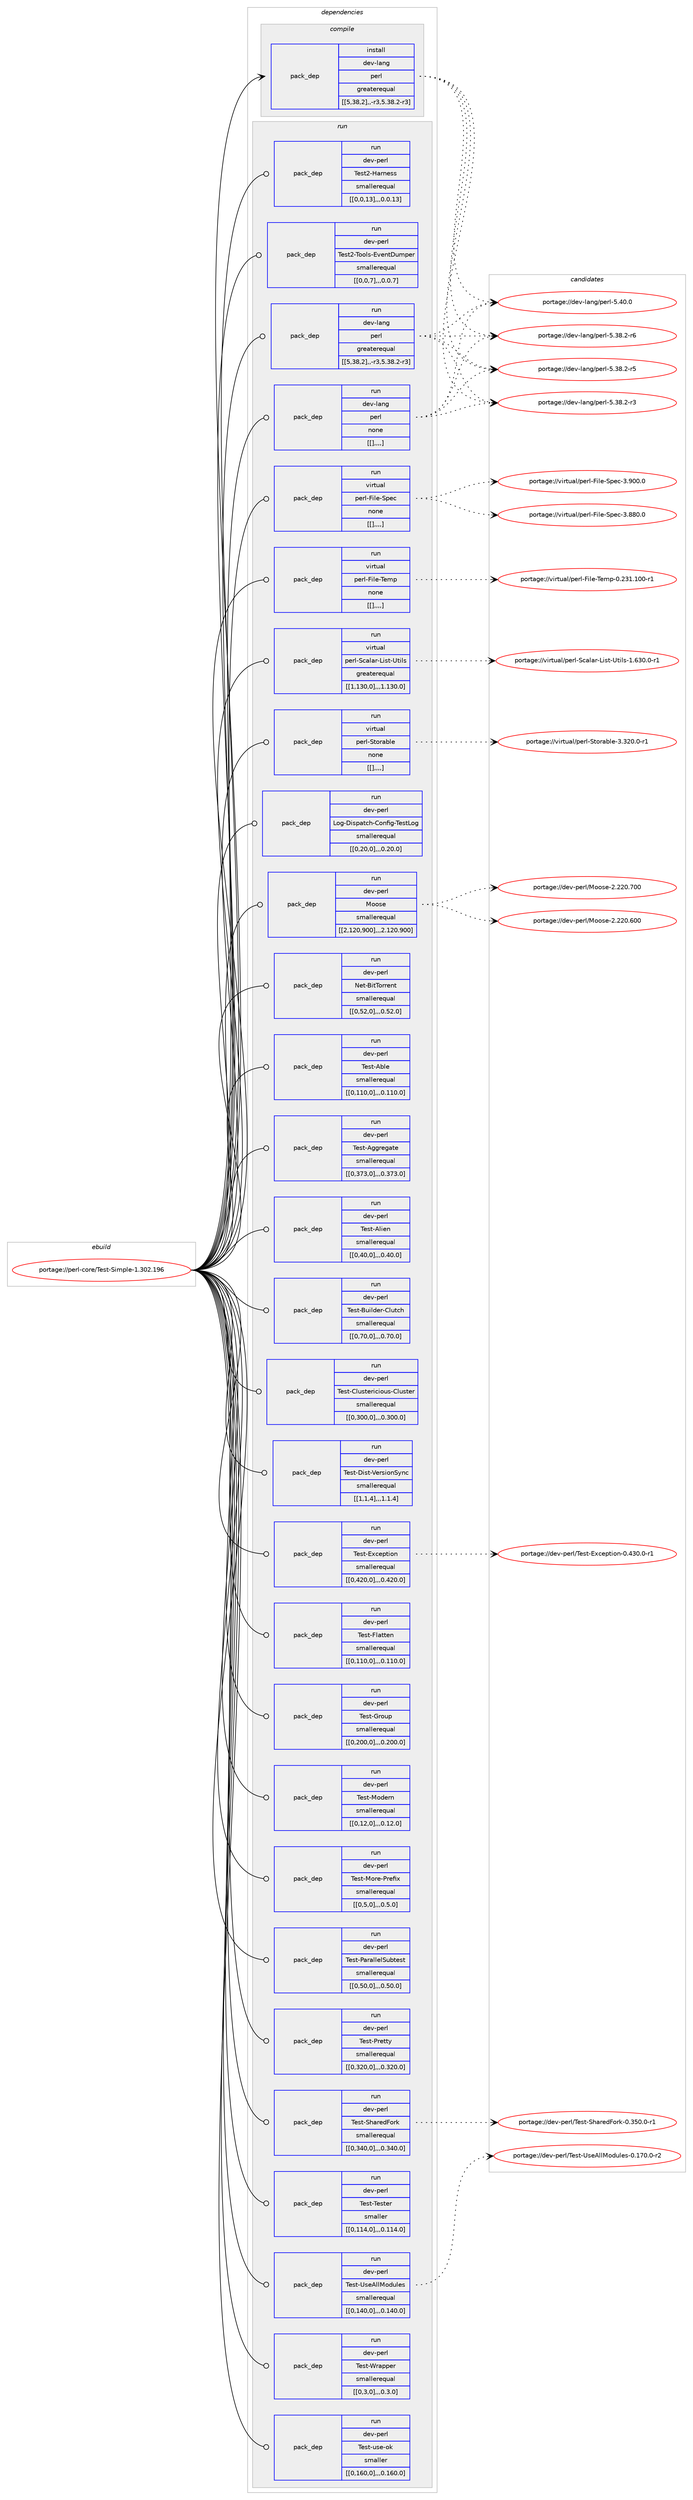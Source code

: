 digraph prolog {

# *************
# Graph options
# *************

newrank=true;
concentrate=true;
compound=true;
graph [rankdir=LR,fontname=Helvetica,fontsize=10,ranksep=1.5];#, ranksep=2.5, nodesep=0.2];
edge  [arrowhead=vee];
node  [fontname=Helvetica,fontsize=10];

# **********
# The ebuild
# **********

subgraph cluster_leftcol {
color=gray;
label=<<i>ebuild</i>>;
id [label="portage://perl-core/Test-Simple-1.302.196", color=red, width=4, href="../perl-core/Test-Simple-1.302.196.svg"];
}

# ****************
# The dependencies
# ****************

subgraph cluster_midcol {
color=gray;
label=<<i>dependencies</i>>;
subgraph cluster_compile {
fillcolor="#eeeeee";
style=filled;
label=<<i>compile</i>>;
subgraph pack3307 {
dependency5104 [label=<<TABLE BORDER="0" CELLBORDER="1" CELLSPACING="0" CELLPADDING="4" WIDTH="220"><TR><TD ROWSPAN="6" CELLPADDING="30">pack_dep</TD></TR><TR><TD WIDTH="110">install</TD></TR><TR><TD>dev-lang</TD></TR><TR><TD>perl</TD></TR><TR><TD>greaterequal</TD></TR><TR><TD>[[5,38,2],,-r3,5.38.2-r3]</TD></TR></TABLE>>, shape=none, color=blue];
}
id:e -> dependency5104:w [weight=20,style="solid",arrowhead="vee"];
}
subgraph cluster_compileandrun {
fillcolor="#eeeeee";
style=filled;
label=<<i>compile and run</i>>;
}
subgraph cluster_run {
fillcolor="#eeeeee";
style=filled;
label=<<i>run</i>>;
subgraph pack3308 {
dependency5105 [label=<<TABLE BORDER="0" CELLBORDER="1" CELLSPACING="0" CELLPADDING="4" WIDTH="220"><TR><TD ROWSPAN="6" CELLPADDING="30">pack_dep</TD></TR><TR><TD WIDTH="110">run</TD></TR><TR><TD>dev-lang</TD></TR><TR><TD>perl</TD></TR><TR><TD>greaterequal</TD></TR><TR><TD>[[5,38,2],,-r3,5.38.2-r3]</TD></TR></TABLE>>, shape=none, color=blue];
}
id:e -> dependency5105:w [weight=20,style="solid",arrowhead="odot"];
subgraph pack3309 {
dependency5106 [label=<<TABLE BORDER="0" CELLBORDER="1" CELLSPACING="0" CELLPADDING="4" WIDTH="220"><TR><TD ROWSPAN="6" CELLPADDING="30">pack_dep</TD></TR><TR><TD WIDTH="110">run</TD></TR><TR><TD>dev-lang</TD></TR><TR><TD>perl</TD></TR><TR><TD>none</TD></TR><TR><TD>[[],,,,]</TD></TR></TABLE>>, shape=none, color=blue];
}
id:e -> dependency5106:w [weight=20,style="solid",arrowhead="odot"];
subgraph pack3310 {
dependency5107 [label=<<TABLE BORDER="0" CELLBORDER="1" CELLSPACING="0" CELLPADDING="4" WIDTH="220"><TR><TD ROWSPAN="6" CELLPADDING="30">pack_dep</TD></TR><TR><TD WIDTH="110">run</TD></TR><TR><TD>virtual</TD></TR><TR><TD>perl-File-Spec</TD></TR><TR><TD>none</TD></TR><TR><TD>[[],,,,]</TD></TR></TABLE>>, shape=none, color=blue];
}
id:e -> dependency5107:w [weight=20,style="solid",arrowhead="odot"];
subgraph pack3311 {
dependency5108 [label=<<TABLE BORDER="0" CELLBORDER="1" CELLSPACING="0" CELLPADDING="4" WIDTH="220"><TR><TD ROWSPAN="6" CELLPADDING="30">pack_dep</TD></TR><TR><TD WIDTH="110">run</TD></TR><TR><TD>virtual</TD></TR><TR><TD>perl-File-Temp</TD></TR><TR><TD>none</TD></TR><TR><TD>[[],,,,]</TD></TR></TABLE>>, shape=none, color=blue];
}
id:e -> dependency5108:w [weight=20,style="solid",arrowhead="odot"];
subgraph pack3312 {
dependency5109 [label=<<TABLE BORDER="0" CELLBORDER="1" CELLSPACING="0" CELLPADDING="4" WIDTH="220"><TR><TD ROWSPAN="6" CELLPADDING="30">pack_dep</TD></TR><TR><TD WIDTH="110">run</TD></TR><TR><TD>virtual</TD></TR><TR><TD>perl-Scalar-List-Utils</TD></TR><TR><TD>greaterequal</TD></TR><TR><TD>[[1,130,0],,,1.130.0]</TD></TR></TABLE>>, shape=none, color=blue];
}
id:e -> dependency5109:w [weight=20,style="solid",arrowhead="odot"];
subgraph pack3313 {
dependency5110 [label=<<TABLE BORDER="0" CELLBORDER="1" CELLSPACING="0" CELLPADDING="4" WIDTH="220"><TR><TD ROWSPAN="6" CELLPADDING="30">pack_dep</TD></TR><TR><TD WIDTH="110">run</TD></TR><TR><TD>virtual</TD></TR><TR><TD>perl-Storable</TD></TR><TR><TD>none</TD></TR><TR><TD>[[],,,,]</TD></TR></TABLE>>, shape=none, color=blue];
}
id:e -> dependency5110:w [weight=20,style="solid",arrowhead="odot"];
subgraph pack3314 {
dependency5111 [label=<<TABLE BORDER="0" CELLBORDER="1" CELLSPACING="0" CELLPADDING="4" WIDTH="220"><TR><TD ROWSPAN="6" CELLPADDING="30">pack_dep</TD></TR><TR><TD WIDTH="110">run</TD></TR><TR><TD>dev-perl</TD></TR><TR><TD>Log-Dispatch-Config-TestLog</TD></TR><TR><TD>smallerequal</TD></TR><TR><TD>[[0,20,0],,,0.20.0]</TD></TR></TABLE>>, shape=none, color=blue];
}
id:e -> dependency5111:w [weight=20,style="solid",arrowhead="odot"];
subgraph pack3315 {
dependency5112 [label=<<TABLE BORDER="0" CELLBORDER="1" CELLSPACING="0" CELLPADDING="4" WIDTH="220"><TR><TD ROWSPAN="6" CELLPADDING="30">pack_dep</TD></TR><TR><TD WIDTH="110">run</TD></TR><TR><TD>dev-perl</TD></TR><TR><TD>Moose</TD></TR><TR><TD>smallerequal</TD></TR><TR><TD>[[2,120,900],,,2.120.900]</TD></TR></TABLE>>, shape=none, color=blue];
}
id:e -> dependency5112:w [weight=20,style="solid",arrowhead="odot"];
subgraph pack3316 {
dependency5113 [label=<<TABLE BORDER="0" CELLBORDER="1" CELLSPACING="0" CELLPADDING="4" WIDTH="220"><TR><TD ROWSPAN="6" CELLPADDING="30">pack_dep</TD></TR><TR><TD WIDTH="110">run</TD></TR><TR><TD>dev-perl</TD></TR><TR><TD>Net-BitTorrent</TD></TR><TR><TD>smallerequal</TD></TR><TR><TD>[[0,52,0],,,0.52.0]</TD></TR></TABLE>>, shape=none, color=blue];
}
id:e -> dependency5113:w [weight=20,style="solid",arrowhead="odot"];
subgraph pack3317 {
dependency5114 [label=<<TABLE BORDER="0" CELLBORDER="1" CELLSPACING="0" CELLPADDING="4" WIDTH="220"><TR><TD ROWSPAN="6" CELLPADDING="30">pack_dep</TD></TR><TR><TD WIDTH="110">run</TD></TR><TR><TD>dev-perl</TD></TR><TR><TD>Test-Able</TD></TR><TR><TD>smallerequal</TD></TR><TR><TD>[[0,110,0],,,0.110.0]</TD></TR></TABLE>>, shape=none, color=blue];
}
id:e -> dependency5114:w [weight=20,style="solid",arrowhead="odot"];
subgraph pack3318 {
dependency5115 [label=<<TABLE BORDER="0" CELLBORDER="1" CELLSPACING="0" CELLPADDING="4" WIDTH="220"><TR><TD ROWSPAN="6" CELLPADDING="30">pack_dep</TD></TR><TR><TD WIDTH="110">run</TD></TR><TR><TD>dev-perl</TD></TR><TR><TD>Test-Aggregate</TD></TR><TR><TD>smallerequal</TD></TR><TR><TD>[[0,373,0],,,0.373.0]</TD></TR></TABLE>>, shape=none, color=blue];
}
id:e -> dependency5115:w [weight=20,style="solid",arrowhead="odot"];
subgraph pack3319 {
dependency5116 [label=<<TABLE BORDER="0" CELLBORDER="1" CELLSPACING="0" CELLPADDING="4" WIDTH="220"><TR><TD ROWSPAN="6" CELLPADDING="30">pack_dep</TD></TR><TR><TD WIDTH="110">run</TD></TR><TR><TD>dev-perl</TD></TR><TR><TD>Test-Alien</TD></TR><TR><TD>smallerequal</TD></TR><TR><TD>[[0,40,0],,,0.40.0]</TD></TR></TABLE>>, shape=none, color=blue];
}
id:e -> dependency5116:w [weight=20,style="solid",arrowhead="odot"];
subgraph pack3320 {
dependency5117 [label=<<TABLE BORDER="0" CELLBORDER="1" CELLSPACING="0" CELLPADDING="4" WIDTH="220"><TR><TD ROWSPAN="6" CELLPADDING="30">pack_dep</TD></TR><TR><TD WIDTH="110">run</TD></TR><TR><TD>dev-perl</TD></TR><TR><TD>Test-Builder-Clutch</TD></TR><TR><TD>smallerequal</TD></TR><TR><TD>[[0,70,0],,,0.70.0]</TD></TR></TABLE>>, shape=none, color=blue];
}
id:e -> dependency5117:w [weight=20,style="solid",arrowhead="odot"];
subgraph pack3321 {
dependency5118 [label=<<TABLE BORDER="0" CELLBORDER="1" CELLSPACING="0" CELLPADDING="4" WIDTH="220"><TR><TD ROWSPAN="6" CELLPADDING="30">pack_dep</TD></TR><TR><TD WIDTH="110">run</TD></TR><TR><TD>dev-perl</TD></TR><TR><TD>Test-Clustericious-Cluster</TD></TR><TR><TD>smallerequal</TD></TR><TR><TD>[[0,300,0],,,0.300.0]</TD></TR></TABLE>>, shape=none, color=blue];
}
id:e -> dependency5118:w [weight=20,style="solid",arrowhead="odot"];
subgraph pack3322 {
dependency5119 [label=<<TABLE BORDER="0" CELLBORDER="1" CELLSPACING="0" CELLPADDING="4" WIDTH="220"><TR><TD ROWSPAN="6" CELLPADDING="30">pack_dep</TD></TR><TR><TD WIDTH="110">run</TD></TR><TR><TD>dev-perl</TD></TR><TR><TD>Test-Dist-VersionSync</TD></TR><TR><TD>smallerequal</TD></TR><TR><TD>[[1,1,4],,,1.1.4]</TD></TR></TABLE>>, shape=none, color=blue];
}
id:e -> dependency5119:w [weight=20,style="solid",arrowhead="odot"];
subgraph pack3323 {
dependency5120 [label=<<TABLE BORDER="0" CELLBORDER="1" CELLSPACING="0" CELLPADDING="4" WIDTH="220"><TR><TD ROWSPAN="6" CELLPADDING="30">pack_dep</TD></TR><TR><TD WIDTH="110">run</TD></TR><TR><TD>dev-perl</TD></TR><TR><TD>Test-Exception</TD></TR><TR><TD>smallerequal</TD></TR><TR><TD>[[0,420,0],,,0.420.0]</TD></TR></TABLE>>, shape=none, color=blue];
}
id:e -> dependency5120:w [weight=20,style="solid",arrowhead="odot"];
subgraph pack3324 {
dependency5121 [label=<<TABLE BORDER="0" CELLBORDER="1" CELLSPACING="0" CELLPADDING="4" WIDTH="220"><TR><TD ROWSPAN="6" CELLPADDING="30">pack_dep</TD></TR><TR><TD WIDTH="110">run</TD></TR><TR><TD>dev-perl</TD></TR><TR><TD>Test-Flatten</TD></TR><TR><TD>smallerequal</TD></TR><TR><TD>[[0,110,0],,,0.110.0]</TD></TR></TABLE>>, shape=none, color=blue];
}
id:e -> dependency5121:w [weight=20,style="solid",arrowhead="odot"];
subgraph pack3325 {
dependency5122 [label=<<TABLE BORDER="0" CELLBORDER="1" CELLSPACING="0" CELLPADDING="4" WIDTH="220"><TR><TD ROWSPAN="6" CELLPADDING="30">pack_dep</TD></TR><TR><TD WIDTH="110">run</TD></TR><TR><TD>dev-perl</TD></TR><TR><TD>Test-Group</TD></TR><TR><TD>smallerequal</TD></TR><TR><TD>[[0,200,0],,,0.200.0]</TD></TR></TABLE>>, shape=none, color=blue];
}
id:e -> dependency5122:w [weight=20,style="solid",arrowhead="odot"];
subgraph pack3326 {
dependency5123 [label=<<TABLE BORDER="0" CELLBORDER="1" CELLSPACING="0" CELLPADDING="4" WIDTH="220"><TR><TD ROWSPAN="6" CELLPADDING="30">pack_dep</TD></TR><TR><TD WIDTH="110">run</TD></TR><TR><TD>dev-perl</TD></TR><TR><TD>Test-Modern</TD></TR><TR><TD>smallerequal</TD></TR><TR><TD>[[0,12,0],,,0.12.0]</TD></TR></TABLE>>, shape=none, color=blue];
}
id:e -> dependency5123:w [weight=20,style="solid",arrowhead="odot"];
subgraph pack3327 {
dependency5124 [label=<<TABLE BORDER="0" CELLBORDER="1" CELLSPACING="0" CELLPADDING="4" WIDTH="220"><TR><TD ROWSPAN="6" CELLPADDING="30">pack_dep</TD></TR><TR><TD WIDTH="110">run</TD></TR><TR><TD>dev-perl</TD></TR><TR><TD>Test-More-Prefix</TD></TR><TR><TD>smallerequal</TD></TR><TR><TD>[[0,5,0],,,0.5.0]</TD></TR></TABLE>>, shape=none, color=blue];
}
id:e -> dependency5124:w [weight=20,style="solid",arrowhead="odot"];
subgraph pack3328 {
dependency5125 [label=<<TABLE BORDER="0" CELLBORDER="1" CELLSPACING="0" CELLPADDING="4" WIDTH="220"><TR><TD ROWSPAN="6" CELLPADDING="30">pack_dep</TD></TR><TR><TD WIDTH="110">run</TD></TR><TR><TD>dev-perl</TD></TR><TR><TD>Test-ParallelSubtest</TD></TR><TR><TD>smallerequal</TD></TR><TR><TD>[[0,50,0],,,0.50.0]</TD></TR></TABLE>>, shape=none, color=blue];
}
id:e -> dependency5125:w [weight=20,style="solid",arrowhead="odot"];
subgraph pack3329 {
dependency5126 [label=<<TABLE BORDER="0" CELLBORDER="1" CELLSPACING="0" CELLPADDING="4" WIDTH="220"><TR><TD ROWSPAN="6" CELLPADDING="30">pack_dep</TD></TR><TR><TD WIDTH="110">run</TD></TR><TR><TD>dev-perl</TD></TR><TR><TD>Test-Pretty</TD></TR><TR><TD>smallerequal</TD></TR><TR><TD>[[0,320,0],,,0.320.0]</TD></TR></TABLE>>, shape=none, color=blue];
}
id:e -> dependency5126:w [weight=20,style="solid",arrowhead="odot"];
subgraph pack3330 {
dependency5127 [label=<<TABLE BORDER="0" CELLBORDER="1" CELLSPACING="0" CELLPADDING="4" WIDTH="220"><TR><TD ROWSPAN="6" CELLPADDING="30">pack_dep</TD></TR><TR><TD WIDTH="110">run</TD></TR><TR><TD>dev-perl</TD></TR><TR><TD>Test-SharedFork</TD></TR><TR><TD>smallerequal</TD></TR><TR><TD>[[0,340,0],,,0.340.0]</TD></TR></TABLE>>, shape=none, color=blue];
}
id:e -> dependency5127:w [weight=20,style="solid",arrowhead="odot"];
subgraph pack3331 {
dependency5128 [label=<<TABLE BORDER="0" CELLBORDER="1" CELLSPACING="0" CELLPADDING="4" WIDTH="220"><TR><TD ROWSPAN="6" CELLPADDING="30">pack_dep</TD></TR><TR><TD WIDTH="110">run</TD></TR><TR><TD>dev-perl</TD></TR><TR><TD>Test-Tester</TD></TR><TR><TD>smaller</TD></TR><TR><TD>[[0,114,0],,,0.114.0]</TD></TR></TABLE>>, shape=none, color=blue];
}
id:e -> dependency5128:w [weight=20,style="solid",arrowhead="odot"];
subgraph pack3332 {
dependency5129 [label=<<TABLE BORDER="0" CELLBORDER="1" CELLSPACING="0" CELLPADDING="4" WIDTH="220"><TR><TD ROWSPAN="6" CELLPADDING="30">pack_dep</TD></TR><TR><TD WIDTH="110">run</TD></TR><TR><TD>dev-perl</TD></TR><TR><TD>Test-UseAllModules</TD></TR><TR><TD>smallerequal</TD></TR><TR><TD>[[0,140,0],,,0.140.0]</TD></TR></TABLE>>, shape=none, color=blue];
}
id:e -> dependency5129:w [weight=20,style="solid",arrowhead="odot"];
subgraph pack3333 {
dependency5130 [label=<<TABLE BORDER="0" CELLBORDER="1" CELLSPACING="0" CELLPADDING="4" WIDTH="220"><TR><TD ROWSPAN="6" CELLPADDING="30">pack_dep</TD></TR><TR><TD WIDTH="110">run</TD></TR><TR><TD>dev-perl</TD></TR><TR><TD>Test-Wrapper</TD></TR><TR><TD>smallerequal</TD></TR><TR><TD>[[0,3,0],,,0.3.0]</TD></TR></TABLE>>, shape=none, color=blue];
}
id:e -> dependency5130:w [weight=20,style="solid",arrowhead="odot"];
subgraph pack3334 {
dependency5131 [label=<<TABLE BORDER="0" CELLBORDER="1" CELLSPACING="0" CELLPADDING="4" WIDTH="220"><TR><TD ROWSPAN="6" CELLPADDING="30">pack_dep</TD></TR><TR><TD WIDTH="110">run</TD></TR><TR><TD>dev-perl</TD></TR><TR><TD>Test-use-ok</TD></TR><TR><TD>smaller</TD></TR><TR><TD>[[0,160,0],,,0.160.0]</TD></TR></TABLE>>, shape=none, color=blue];
}
id:e -> dependency5131:w [weight=20,style="solid",arrowhead="odot"];
subgraph pack3335 {
dependency5132 [label=<<TABLE BORDER="0" CELLBORDER="1" CELLSPACING="0" CELLPADDING="4" WIDTH="220"><TR><TD ROWSPAN="6" CELLPADDING="30">pack_dep</TD></TR><TR><TD WIDTH="110">run</TD></TR><TR><TD>dev-perl</TD></TR><TR><TD>Test2-Harness</TD></TR><TR><TD>smallerequal</TD></TR><TR><TD>[[0,0,13],,,0.0.13]</TD></TR></TABLE>>, shape=none, color=blue];
}
id:e -> dependency5132:w [weight=20,style="solid",arrowhead="odot"];
subgraph pack3336 {
dependency5133 [label=<<TABLE BORDER="0" CELLBORDER="1" CELLSPACING="0" CELLPADDING="4" WIDTH="220"><TR><TD ROWSPAN="6" CELLPADDING="30">pack_dep</TD></TR><TR><TD WIDTH="110">run</TD></TR><TR><TD>dev-perl</TD></TR><TR><TD>Test2-Tools-EventDumper</TD></TR><TR><TD>smallerequal</TD></TR><TR><TD>[[0,0,7],,,0.0.7]</TD></TR></TABLE>>, shape=none, color=blue];
}
id:e -> dependency5133:w [weight=20,style="solid",arrowhead="odot"];
}
}

# **************
# The candidates
# **************

subgraph cluster_choices {
rank=same;
color=gray;
label=<<i>candidates</i>>;

subgraph choice3307 {
color=black;
nodesep=1;
choice10010111845108971101034711210111410845534652484648 [label="portage://dev-lang/perl-5.40.0", color=red, width=4,href="../dev-lang/perl-5.40.0.svg"];
choice100101118451089711010347112101114108455346515646504511454 [label="portage://dev-lang/perl-5.38.2-r6", color=red, width=4,href="../dev-lang/perl-5.38.2-r6.svg"];
choice100101118451089711010347112101114108455346515646504511453 [label="portage://dev-lang/perl-5.38.2-r5", color=red, width=4,href="../dev-lang/perl-5.38.2-r5.svg"];
choice100101118451089711010347112101114108455346515646504511451 [label="portage://dev-lang/perl-5.38.2-r3", color=red, width=4,href="../dev-lang/perl-5.38.2-r3.svg"];
dependency5104:e -> choice10010111845108971101034711210111410845534652484648:w [style=dotted,weight="100"];
dependency5104:e -> choice100101118451089711010347112101114108455346515646504511454:w [style=dotted,weight="100"];
dependency5104:e -> choice100101118451089711010347112101114108455346515646504511453:w [style=dotted,weight="100"];
dependency5104:e -> choice100101118451089711010347112101114108455346515646504511451:w [style=dotted,weight="100"];
}
subgraph choice3308 {
color=black;
nodesep=1;
choice10010111845108971101034711210111410845534652484648 [label="portage://dev-lang/perl-5.40.0", color=red, width=4,href="../dev-lang/perl-5.40.0.svg"];
choice100101118451089711010347112101114108455346515646504511454 [label="portage://dev-lang/perl-5.38.2-r6", color=red, width=4,href="../dev-lang/perl-5.38.2-r6.svg"];
choice100101118451089711010347112101114108455346515646504511453 [label="portage://dev-lang/perl-5.38.2-r5", color=red, width=4,href="../dev-lang/perl-5.38.2-r5.svg"];
choice100101118451089711010347112101114108455346515646504511451 [label="portage://dev-lang/perl-5.38.2-r3", color=red, width=4,href="../dev-lang/perl-5.38.2-r3.svg"];
dependency5105:e -> choice10010111845108971101034711210111410845534652484648:w [style=dotted,weight="100"];
dependency5105:e -> choice100101118451089711010347112101114108455346515646504511454:w [style=dotted,weight="100"];
dependency5105:e -> choice100101118451089711010347112101114108455346515646504511453:w [style=dotted,weight="100"];
dependency5105:e -> choice100101118451089711010347112101114108455346515646504511451:w [style=dotted,weight="100"];
}
subgraph choice3309 {
color=black;
nodesep=1;
choice10010111845108971101034711210111410845534652484648 [label="portage://dev-lang/perl-5.40.0", color=red, width=4,href="../dev-lang/perl-5.40.0.svg"];
choice100101118451089711010347112101114108455346515646504511454 [label="portage://dev-lang/perl-5.38.2-r6", color=red, width=4,href="../dev-lang/perl-5.38.2-r6.svg"];
choice100101118451089711010347112101114108455346515646504511453 [label="portage://dev-lang/perl-5.38.2-r5", color=red, width=4,href="../dev-lang/perl-5.38.2-r5.svg"];
choice100101118451089711010347112101114108455346515646504511451 [label="portage://dev-lang/perl-5.38.2-r3", color=red, width=4,href="../dev-lang/perl-5.38.2-r3.svg"];
dependency5106:e -> choice10010111845108971101034711210111410845534652484648:w [style=dotted,weight="100"];
dependency5106:e -> choice100101118451089711010347112101114108455346515646504511454:w [style=dotted,weight="100"];
dependency5106:e -> choice100101118451089711010347112101114108455346515646504511453:w [style=dotted,weight="100"];
dependency5106:e -> choice100101118451089711010347112101114108455346515646504511451:w [style=dotted,weight="100"];
}
subgraph choice3310 {
color=black;
nodesep=1;
choice118105114116117971084711210111410845701051081014583112101994551465748484648 [label="portage://virtual/perl-File-Spec-3.900.0", color=red, width=4,href="../virtual/perl-File-Spec-3.900.0.svg"];
choice118105114116117971084711210111410845701051081014583112101994551465656484648 [label="portage://virtual/perl-File-Spec-3.880.0", color=red, width=4,href="../virtual/perl-File-Spec-3.880.0.svg"];
dependency5107:e -> choice118105114116117971084711210111410845701051081014583112101994551465748484648:w [style=dotted,weight="100"];
dependency5107:e -> choice118105114116117971084711210111410845701051081014583112101994551465656484648:w [style=dotted,weight="100"];
}
subgraph choice3311 {
color=black;
nodesep=1;
choice118105114116117971084711210111410845701051081014584101109112454846505149464948484511449 [label="portage://virtual/perl-File-Temp-0.231.100-r1", color=red, width=4,href="../virtual/perl-File-Temp-0.231.100-r1.svg"];
dependency5108:e -> choice118105114116117971084711210111410845701051081014584101109112454846505149464948484511449:w [style=dotted,weight="100"];
}
subgraph choice3312 {
color=black;
nodesep=1;
choice118105114116117971084711210111410845839997108971144576105115116458511610510811545494654514846484511449 [label="portage://virtual/perl-Scalar-List-Utils-1.630.0-r1", color=red, width=4,href="../virtual/perl-Scalar-List-Utils-1.630.0-r1.svg"];
dependency5109:e -> choice118105114116117971084711210111410845839997108971144576105115116458511610510811545494654514846484511449:w [style=dotted,weight="100"];
}
subgraph choice3313 {
color=black;
nodesep=1;
choice11810511411611797108471121011141084583116111114979810810145514651504846484511449 [label="portage://virtual/perl-Storable-3.320.0-r1", color=red, width=4,href="../virtual/perl-Storable-3.320.0-r1.svg"];
dependency5110:e -> choice11810511411611797108471121011141084583116111114979810810145514651504846484511449:w [style=dotted,weight="100"];
}
subgraph choice3314 {
color=black;
nodesep=1;
}
subgraph choice3315 {
color=black;
nodesep=1;
choice10010111845112101114108477711111111510145504650504846554848 [label="portage://dev-perl/Moose-2.220.700", color=red, width=4,href="../dev-perl/Moose-2.220.700.svg"];
choice10010111845112101114108477711111111510145504650504846544848 [label="portage://dev-perl/Moose-2.220.600", color=red, width=4,href="../dev-perl/Moose-2.220.600.svg"];
dependency5112:e -> choice10010111845112101114108477711111111510145504650504846554848:w [style=dotted,weight="100"];
dependency5112:e -> choice10010111845112101114108477711111111510145504650504846544848:w [style=dotted,weight="100"];
}
subgraph choice3316 {
color=black;
nodesep=1;
}
subgraph choice3317 {
color=black;
nodesep=1;
}
subgraph choice3318 {
color=black;
nodesep=1;
}
subgraph choice3319 {
color=black;
nodesep=1;
}
subgraph choice3320 {
color=black;
nodesep=1;
}
subgraph choice3321 {
color=black;
nodesep=1;
}
subgraph choice3322 {
color=black;
nodesep=1;
}
subgraph choice3323 {
color=black;
nodesep=1;
choice10010111845112101114108478410111511645691209910111211610511111045484652514846484511449 [label="portage://dev-perl/Test-Exception-0.430.0-r1", color=red, width=4,href="../dev-perl/Test-Exception-0.430.0-r1.svg"];
dependency5120:e -> choice10010111845112101114108478410111511645691209910111211610511111045484652514846484511449:w [style=dotted,weight="100"];
}
subgraph choice3324 {
color=black;
nodesep=1;
}
subgraph choice3325 {
color=black;
nodesep=1;
}
subgraph choice3326 {
color=black;
nodesep=1;
}
subgraph choice3327 {
color=black;
nodesep=1;
}
subgraph choice3328 {
color=black;
nodesep=1;
}
subgraph choice3329 {
color=black;
nodesep=1;
}
subgraph choice3330 {
color=black;
nodesep=1;
choice1001011184511210111410847841011151164583104971141011007011111410745484651534846484511449 [label="portage://dev-perl/Test-SharedFork-0.350.0-r1", color=red, width=4,href="../dev-perl/Test-SharedFork-0.350.0-r1.svg"];
dependency5127:e -> choice1001011184511210111410847841011151164583104971141011007011111410745484651534846484511449:w [style=dotted,weight="100"];
}
subgraph choice3331 {
color=black;
nodesep=1;
}
subgraph choice3332 {
color=black;
nodesep=1;
choice1001011184511210111410847841011151164585115101651081087711110011710810111545484649554846484511450 [label="portage://dev-perl/Test-UseAllModules-0.170.0-r2", color=red, width=4,href="../dev-perl/Test-UseAllModules-0.170.0-r2.svg"];
dependency5129:e -> choice1001011184511210111410847841011151164585115101651081087711110011710810111545484649554846484511450:w [style=dotted,weight="100"];
}
subgraph choice3333 {
color=black;
nodesep=1;
}
subgraph choice3334 {
color=black;
nodesep=1;
}
subgraph choice3335 {
color=black;
nodesep=1;
}
subgraph choice3336 {
color=black;
nodesep=1;
}
}

}
